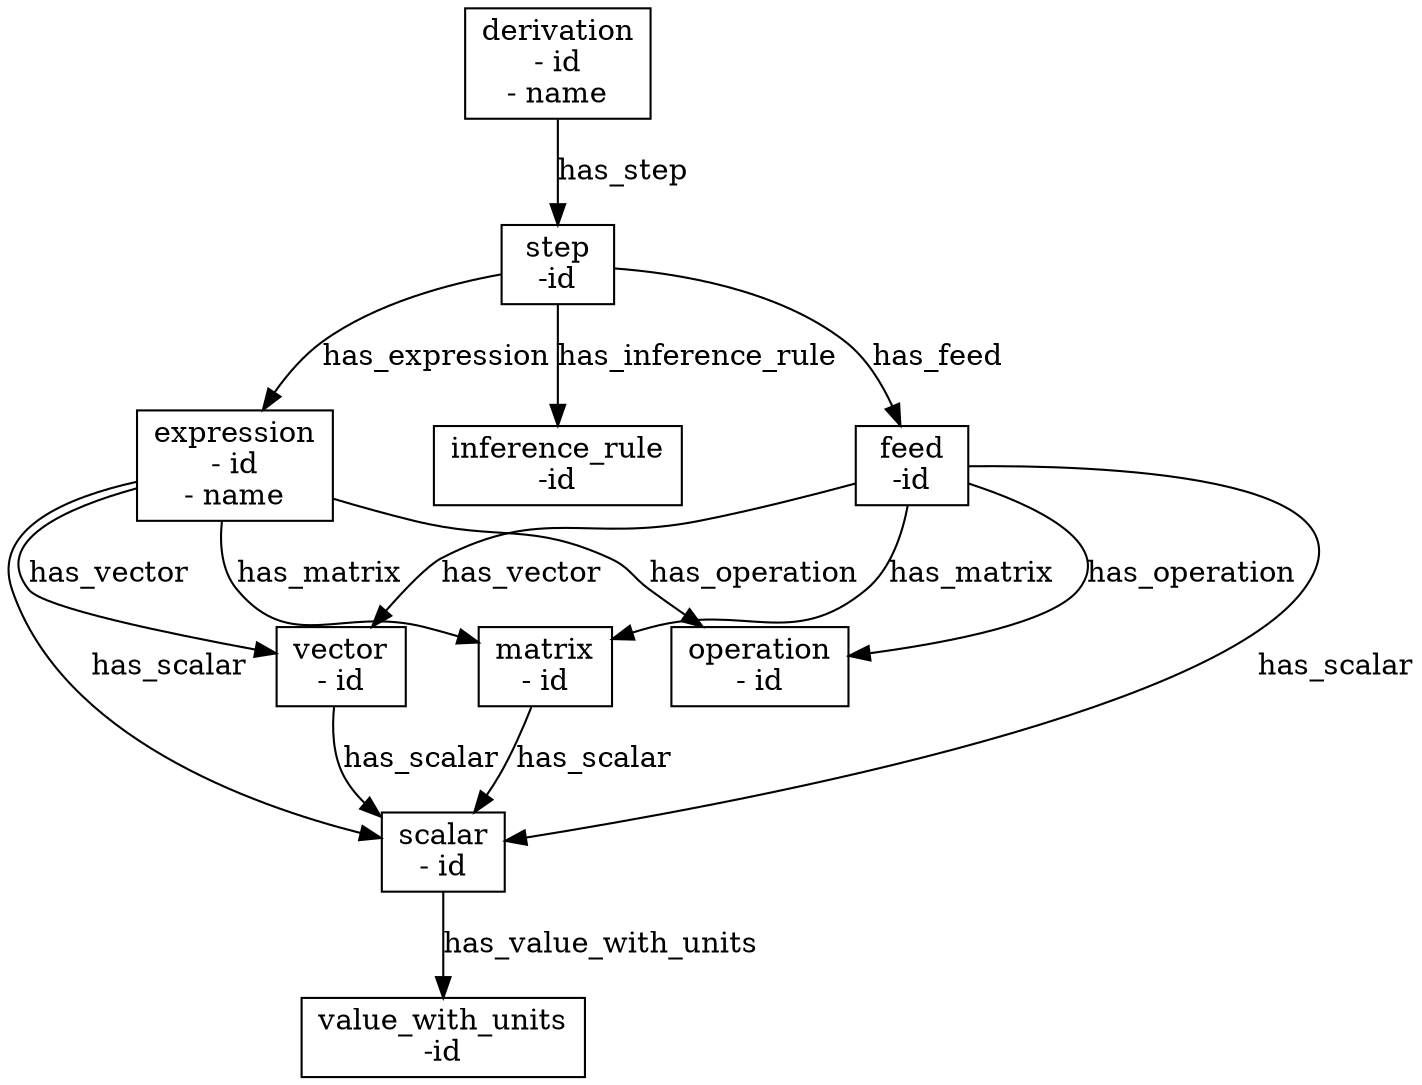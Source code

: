 digraph G {

derivation [label="derivation\n- id\n- name" shape="box"];
step [label="step\n-id" shape="box"];
expression [label="expression\n- id\n- name" shape="box"];
inference_rule [label="inference_rule\n-id" shape="box"];
feed [label="feed\n-id" shape="box"];
scalar [label="scalar\n- id" shape="box"];
value_with_units [label="value_with_units\n-id" shape="box"];
vector [label="vector\n- id" shape="box"];
matrix [label="matrix\n- id" shape="box"];
operation [label="operation\n- id" shape="box"];

derivation -> step [label="has_step"];
step -> inference_rule [label="has_inference_rule"];
step -> expression [label="has_expression"];
step -> feed [label="has_feed"];
expression -> scalar [label="has_scalar"];
feed -> scalar [label="has_scalar"];
expression -> vector [label="has_vector"];
feed -> vector [label="has_vector"];
expression -> matrix [label="has_matrix"];
feed -> matrix [label="has_matrix"];
expression -> operation [label="has_operation"];
feed -> operation [label="has_operation"];
scalar -> value_with_units [label="has_value_with_units"];
vector -> scalar [label="has_scalar"];
matrix -> scalar [label="has_scalar"];

}

